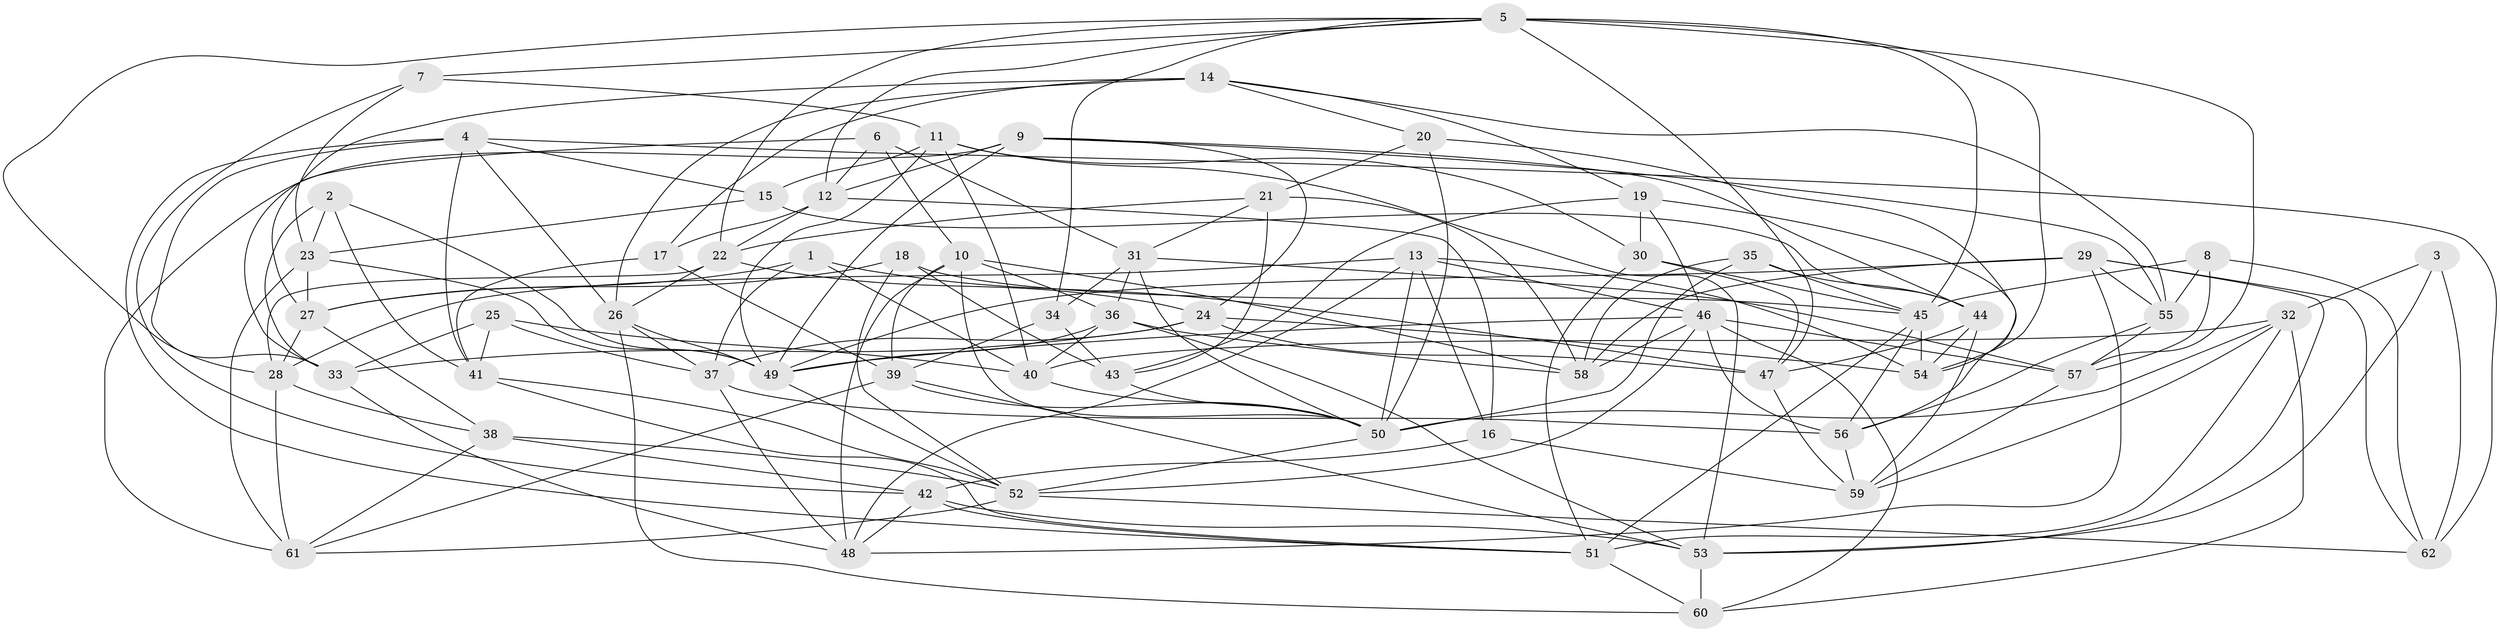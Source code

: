 // original degree distribution, {4: 1.0}
// Generated by graph-tools (version 1.1) at 2025/26/03/09/25 03:26:57]
// undirected, 62 vertices, 177 edges
graph export_dot {
graph [start="1"]
  node [color=gray90,style=filled];
  1;
  2;
  3;
  4;
  5;
  6;
  7;
  8;
  9;
  10;
  11;
  12;
  13;
  14;
  15;
  16;
  17;
  18;
  19;
  20;
  21;
  22;
  23;
  24;
  25;
  26;
  27;
  28;
  29;
  30;
  31;
  32;
  33;
  34;
  35;
  36;
  37;
  38;
  39;
  40;
  41;
  42;
  43;
  44;
  45;
  46;
  47;
  48;
  49;
  50;
  51;
  52;
  53;
  54;
  55;
  56;
  57;
  58;
  59;
  60;
  61;
  62;
  1 -- 27 [weight=1.0];
  1 -- 37 [weight=1.0];
  1 -- 40 [weight=1.0];
  1 -- 47 [weight=1.0];
  2 -- 23 [weight=1.0];
  2 -- 33 [weight=1.0];
  2 -- 41 [weight=1.0];
  2 -- 49 [weight=1.0];
  3 -- 32 [weight=1.0];
  3 -- 53 [weight=1.0];
  3 -- 62 [weight=2.0];
  4 -- 15 [weight=1.0];
  4 -- 26 [weight=1.0];
  4 -- 33 [weight=1.0];
  4 -- 41 [weight=1.0];
  4 -- 51 [weight=1.0];
  4 -- 62 [weight=1.0];
  5 -- 7 [weight=1.0];
  5 -- 12 [weight=1.0];
  5 -- 22 [weight=1.0];
  5 -- 28 [weight=1.0];
  5 -- 34 [weight=1.0];
  5 -- 45 [weight=2.0];
  5 -- 47 [weight=1.0];
  5 -- 54 [weight=1.0];
  5 -- 57 [weight=1.0];
  6 -- 10 [weight=1.0];
  6 -- 12 [weight=1.0];
  6 -- 31 [weight=1.0];
  6 -- 33 [weight=1.0];
  7 -- 11 [weight=1.0];
  7 -- 23 [weight=1.0];
  7 -- 42 [weight=1.0];
  8 -- 45 [weight=1.0];
  8 -- 55 [weight=1.0];
  8 -- 57 [weight=1.0];
  8 -- 62 [weight=1.0];
  9 -- 12 [weight=1.0];
  9 -- 24 [weight=1.0];
  9 -- 44 [weight=1.0];
  9 -- 49 [weight=1.0];
  9 -- 55 [weight=1.0];
  9 -- 61 [weight=1.0];
  10 -- 36 [weight=1.0];
  10 -- 39 [weight=1.0];
  10 -- 48 [weight=1.0];
  10 -- 50 [weight=1.0];
  10 -- 58 [weight=1.0];
  11 -- 15 [weight=1.0];
  11 -- 30 [weight=1.0];
  11 -- 40 [weight=1.0];
  11 -- 49 [weight=1.0];
  11 -- 53 [weight=1.0];
  12 -- 16 [weight=1.0];
  12 -- 17 [weight=1.0];
  12 -- 22 [weight=1.0];
  13 -- 16 [weight=1.0];
  13 -- 28 [weight=1.0];
  13 -- 46 [weight=1.0];
  13 -- 48 [weight=1.0];
  13 -- 50 [weight=1.0];
  13 -- 54 [weight=1.0];
  14 -- 17 [weight=1.0];
  14 -- 19 [weight=1.0];
  14 -- 20 [weight=1.0];
  14 -- 26 [weight=1.0];
  14 -- 27 [weight=1.0];
  14 -- 55 [weight=1.0];
  15 -- 23 [weight=1.0];
  15 -- 44 [weight=1.0];
  16 -- 42 [weight=1.0];
  16 -- 59 [weight=1.0];
  17 -- 39 [weight=1.0];
  17 -- 41 [weight=1.0];
  18 -- 27 [weight=1.0];
  18 -- 43 [weight=1.0];
  18 -- 45 [weight=1.0];
  18 -- 52 [weight=1.0];
  19 -- 30 [weight=2.0];
  19 -- 43 [weight=1.0];
  19 -- 46 [weight=1.0];
  19 -- 56 [weight=1.0];
  20 -- 21 [weight=1.0];
  20 -- 50 [weight=1.0];
  20 -- 54 [weight=1.0];
  21 -- 22 [weight=1.0];
  21 -- 31 [weight=1.0];
  21 -- 43 [weight=2.0];
  21 -- 58 [weight=1.0];
  22 -- 24 [weight=1.0];
  22 -- 26 [weight=1.0];
  22 -- 28 [weight=1.0];
  23 -- 27 [weight=1.0];
  23 -- 49 [weight=1.0];
  23 -- 61 [weight=1.0];
  24 -- 33 [weight=1.0];
  24 -- 37 [weight=1.0];
  24 -- 47 [weight=1.0];
  24 -- 54 [weight=1.0];
  25 -- 33 [weight=1.0];
  25 -- 37 [weight=1.0];
  25 -- 40 [weight=1.0];
  25 -- 41 [weight=1.0];
  26 -- 37 [weight=1.0];
  26 -- 49 [weight=1.0];
  26 -- 60 [weight=1.0];
  27 -- 28 [weight=1.0];
  27 -- 38 [weight=1.0];
  28 -- 38 [weight=1.0];
  28 -- 61 [weight=1.0];
  29 -- 48 [weight=1.0];
  29 -- 49 [weight=1.0];
  29 -- 53 [weight=1.0];
  29 -- 55 [weight=1.0];
  29 -- 58 [weight=1.0];
  29 -- 62 [weight=1.0];
  30 -- 45 [weight=1.0];
  30 -- 47 [weight=1.0];
  30 -- 51 [weight=1.0];
  31 -- 34 [weight=1.0];
  31 -- 36 [weight=1.0];
  31 -- 50 [weight=1.0];
  31 -- 57 [weight=1.0];
  32 -- 40 [weight=1.0];
  32 -- 50 [weight=1.0];
  32 -- 51 [weight=1.0];
  32 -- 59 [weight=1.0];
  32 -- 60 [weight=1.0];
  33 -- 48 [weight=1.0];
  34 -- 39 [weight=1.0];
  34 -- 43 [weight=1.0];
  35 -- 44 [weight=1.0];
  35 -- 45 [weight=1.0];
  35 -- 50 [weight=1.0];
  35 -- 58 [weight=1.0];
  36 -- 40 [weight=1.0];
  36 -- 49 [weight=1.0];
  36 -- 53 [weight=1.0];
  36 -- 58 [weight=1.0];
  37 -- 48 [weight=1.0];
  37 -- 56 [weight=1.0];
  38 -- 42 [weight=1.0];
  38 -- 52 [weight=2.0];
  38 -- 61 [weight=1.0];
  39 -- 50 [weight=1.0];
  39 -- 53 [weight=1.0];
  39 -- 61 [weight=1.0];
  40 -- 50 [weight=1.0];
  41 -- 51 [weight=1.0];
  41 -- 52 [weight=1.0];
  42 -- 48 [weight=1.0];
  42 -- 51 [weight=1.0];
  42 -- 53 [weight=1.0];
  43 -- 50 [weight=1.0];
  44 -- 47 [weight=1.0];
  44 -- 54 [weight=1.0];
  44 -- 59 [weight=1.0];
  45 -- 51 [weight=2.0];
  45 -- 54 [weight=1.0];
  45 -- 56 [weight=1.0];
  46 -- 49 [weight=1.0];
  46 -- 52 [weight=1.0];
  46 -- 56 [weight=1.0];
  46 -- 57 [weight=1.0];
  46 -- 58 [weight=1.0];
  46 -- 60 [weight=1.0];
  47 -- 59 [weight=1.0];
  49 -- 52 [weight=2.0];
  50 -- 52 [weight=1.0];
  51 -- 60 [weight=1.0];
  52 -- 61 [weight=1.0];
  52 -- 62 [weight=1.0];
  53 -- 60 [weight=2.0];
  55 -- 56 [weight=1.0];
  55 -- 57 [weight=1.0];
  56 -- 59 [weight=1.0];
  57 -- 59 [weight=1.0];
}
